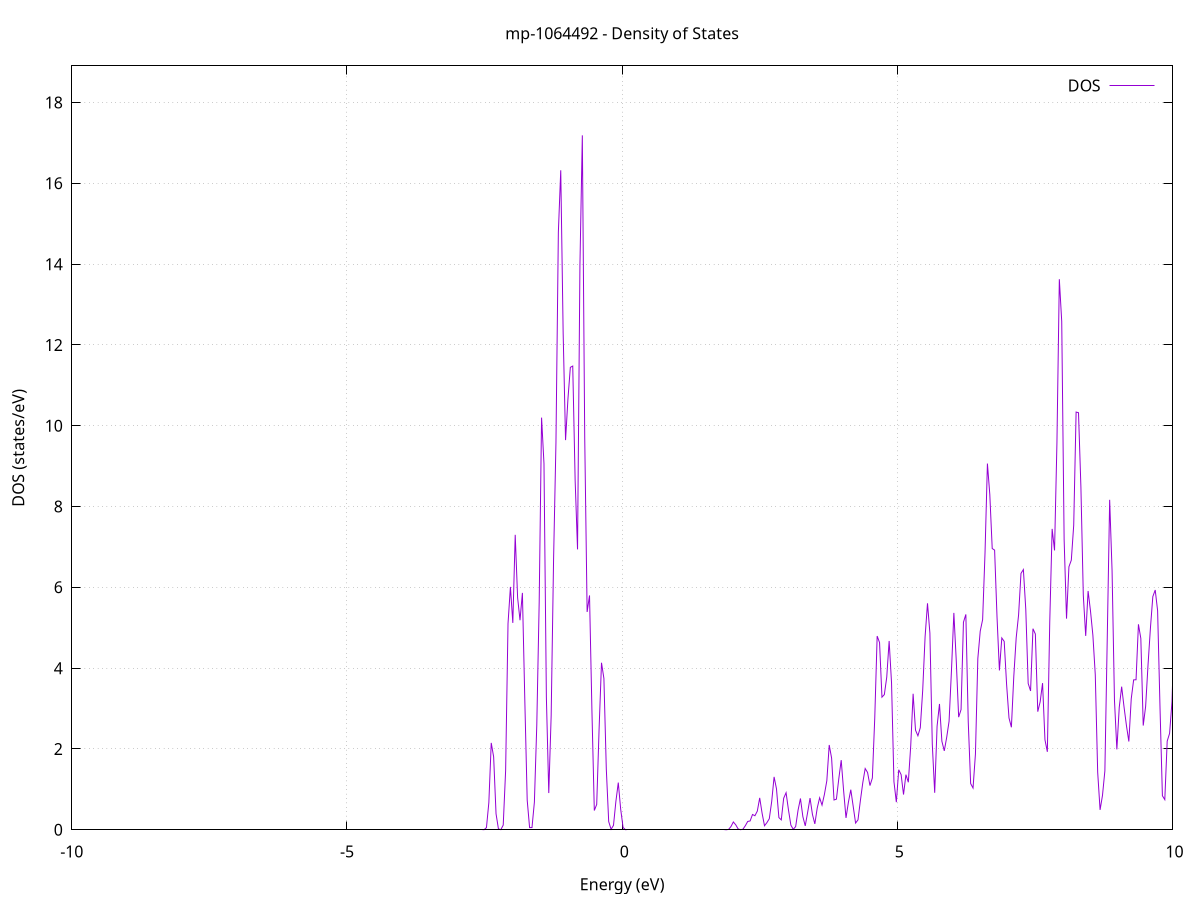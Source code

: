 set title 'mp-1064492 - Density of States'
set xlabel 'Energy (eV)'
set ylabel 'DOS (states/eV)'
set grid
set xrange [-10:10]
set yrange [0:18.907]
set xzeroaxis lt -1
set terminal png size 800,600
set output 'mp-1064492_dos_gnuplot.png'
plot '-' using 1:2 with lines title 'DOS'
-41.969100 0.000000
-41.925600 0.000000
-41.882000 0.000000
-41.838500 0.000000
-41.794900 0.000000
-41.751400 0.000000
-41.707800 0.000000
-41.664200 0.000000
-41.620700 0.000000
-41.577100 0.000000
-41.533600 0.000000
-41.490000 0.000000
-41.446500 0.000000
-41.402900 0.000000
-41.359400 0.000000
-41.315800 0.000000
-41.272300 0.000000
-41.228700 0.000000
-41.185100 0.000000
-41.141600 0.000000
-41.098000 0.000000
-41.054500 0.000000
-41.010900 0.000000
-40.967400 0.000000
-40.923800 0.000000
-40.880300 0.000000
-40.836700 0.000000
-40.793200 0.000000
-40.749600 0.000000
-40.706100 0.000000
-40.662500 0.000000
-40.618900 0.000000
-40.575400 0.000000
-40.531800 0.000000
-40.488300 0.000000
-40.444700 0.000000
-40.401200 0.000000
-40.357600 0.000000
-40.314100 0.000000
-40.270500 0.000000
-40.227000 0.000000
-40.183400 0.000000
-40.139900 0.000000
-40.096300 0.000000
-40.052700 0.000000
-40.009200 0.000000
-39.965600 0.000000
-39.922100 0.000000
-39.878500 0.000000
-39.835000 0.000000
-39.791400 0.000000
-39.747900 0.000000
-39.704300 0.000000
-39.660800 0.000000
-39.617200 0.000000
-39.573700 0.000000
-39.530100 0.000000
-39.486500 0.000000
-39.443000 0.000000
-39.399400 0.000000
-39.355900 0.000000
-39.312300 0.000000
-39.268800 0.000000
-39.225200 0.000000
-39.181700 0.000000
-39.138100 0.000000
-39.094600 0.000000
-39.051000 0.000000
-39.007400 0.000000
-38.963900 0.000000
-38.920300 0.000000
-38.876800 0.000000
-38.833200 0.000000
-38.789700 0.000000
-38.746100 0.000000
-38.702600 0.000000
-38.659000 0.000000
-38.615500 0.000000
-38.571900 0.000000
-38.528400 0.000000
-38.484800 0.000000
-38.441200 0.000000
-38.397700 0.000000
-38.354100 0.000000
-38.310600 0.000000
-38.267000 0.000000
-38.223500 0.000000
-38.179900 0.000000
-38.136400 0.000400
-38.092800 0.028600
-38.049300 0.612700
-38.005700 4.486600
-37.962200 15.982600
-37.918600 32.586700
-37.875000 28.706700
-37.831500 8.622700
-37.787900 0.792300
-37.744400 0.020700
-37.700800 0.000100
-37.657300 0.000000
-37.613700 0.000000
-37.570200 0.000000
-37.526600 0.000000
-37.483100 0.000000
-37.439500 0.000000
-37.396000 0.000000
-37.352400 0.000000
-37.308800 0.000000
-37.265300 0.000000
-37.221700 0.000000
-37.178200 0.000000
-37.134600 0.000000
-37.091100 0.000000
-37.047500 0.000000
-37.004000 0.000000
-36.960400 0.000000
-36.916900 0.000000
-36.873300 0.000000
-36.829700 0.000000
-36.786200 0.000000
-36.742600 0.000000
-36.699100 0.000000
-36.655500 0.000000
-36.612000 0.000000
-36.568400 0.000000
-36.524900 0.000000
-36.481300 0.000000
-36.437800 0.000000
-36.394200 0.000000
-36.350700 0.000000
-36.307100 0.000000
-36.263500 0.000000
-36.220000 0.000000
-36.176400 0.000000
-36.132900 0.000000
-36.089300 0.000000
-36.045800 0.000000
-36.002200 0.000000
-35.958700 0.000000
-35.915100 0.000000
-35.871600 0.000000
-35.828000 0.000000
-35.784500 0.000000
-35.740900 0.000000
-35.697300 0.000000
-35.653800 0.000000
-35.610200 0.000000
-35.566700 0.000000
-35.523100 0.000000
-35.479600 0.000000
-35.436000 0.000000
-35.392500 0.000000
-35.348900 0.000000
-35.305400 0.000000
-35.261800 0.000000
-35.218200 0.000000
-35.174700 0.000000
-35.131100 0.000000
-35.087600 0.000000
-35.044000 0.000000
-35.000500 0.000000
-34.956900 0.000000
-34.913400 0.000000
-34.869800 0.000000
-34.826300 0.000000
-34.782700 0.000000
-34.739200 0.000000
-34.695600 0.000000
-34.652000 0.000000
-34.608500 0.000000
-34.564900 0.000000
-34.521400 0.000000
-34.477800 0.000000
-34.434300 0.000000
-34.390700 0.000000
-34.347200 0.000000
-34.303600 0.000000
-34.260100 0.000000
-34.216500 0.000000
-34.173000 0.000000
-34.129400 0.000000
-34.085800 0.000000
-34.042300 0.000000
-33.998700 0.000000
-33.955200 0.000000
-33.911600 0.000000
-33.868100 0.000000
-33.824500 0.000000
-33.781000 0.000000
-33.737400 0.000000
-33.693900 0.000000
-33.650300 0.000000
-33.606800 0.000000
-33.563200 0.000000
-33.519600 0.000000
-33.476100 0.000000
-33.432500 0.000000
-33.389000 0.000000
-33.345400 0.000000
-33.301900 0.000000
-33.258300 0.000000
-33.214800 0.000000
-33.171200 0.000000
-33.127700 0.000000
-33.084100 0.000000
-33.040500 0.000000
-32.997000 0.000000
-32.953400 0.000000
-32.909900 0.000000
-32.866300 0.000000
-32.822800 0.000000
-32.779200 0.000000
-32.735700 0.000000
-32.692100 0.000000
-32.648600 0.000000
-32.605000 0.000000
-32.561500 0.000000
-32.517900 0.000000
-32.474300 0.000000
-32.430800 0.000000
-32.387200 0.000000
-32.343700 0.000000
-32.300100 0.000000
-32.256600 0.000000
-32.213000 0.000000
-32.169500 0.000000
-32.125900 0.000000
-32.082400 0.000000
-32.038800 0.000000
-31.995300 0.000000
-31.951700 0.000000
-31.908100 0.000000
-31.864600 0.000000
-31.821000 0.000000
-31.777500 0.000000
-31.733900 0.000000
-31.690400 0.000000
-31.646800 0.000000
-31.603300 0.000000
-31.559700 0.000000
-31.516200 0.000000
-31.472600 0.000000
-31.429100 0.000000
-31.385500 0.000000
-31.341900 0.000000
-31.298400 0.000000
-31.254800 0.000000
-31.211300 0.000000
-31.167700 0.000000
-31.124200 0.000000
-31.080600 0.000000
-31.037100 0.000000
-30.993500 0.000000
-30.950000 0.000000
-30.906400 0.000000
-30.862800 0.000000
-30.819300 0.000000
-30.775700 0.000000
-30.732200 0.000000
-30.688600 0.000000
-30.645100 0.000000
-30.601500 0.000000
-30.558000 0.000000
-30.514400 0.000000
-30.470900 0.000000
-30.427300 0.000000
-30.383800 0.000000
-30.340200 0.000000
-30.296600 0.000000
-30.253100 0.000000
-30.209500 0.000000
-30.166000 0.000000
-30.122400 0.000000
-30.078900 0.000000
-30.035300 0.000000
-29.991800 0.000000
-29.948200 0.000000
-29.904700 0.000000
-29.861100 0.000000
-29.817600 0.000000
-29.774000 0.000000
-29.730400 0.000000
-29.686900 0.000000
-29.643300 0.000000
-29.599800 0.000000
-29.556200 0.000000
-29.512700 0.000000
-29.469100 0.000000
-29.425600 0.000000
-29.382000 0.000000
-29.338500 0.000000
-29.294900 0.000000
-29.251400 0.000000
-29.207800 0.000000
-29.164200 0.000000
-29.120700 0.000000
-29.077100 0.000000
-29.033600 0.000000
-28.990000 0.000000
-28.946500 0.000000
-28.902900 0.000000
-28.859400 0.000000
-28.815800 0.000000
-28.772300 0.000000
-28.728700 0.000000
-28.685100 0.000000
-28.641600 0.000000
-28.598000 0.000000
-28.554500 0.000000
-28.510900 0.000000
-28.467400 0.000000
-28.423800 0.000000
-28.380300 0.000000
-28.336700 0.000000
-28.293200 0.000000
-28.249600 0.000000
-28.206100 0.000000
-28.162500 0.000000
-28.118900 0.000000
-28.075400 0.000000
-28.031800 0.000000
-27.988300 0.000000
-27.944700 0.000000
-27.901200 0.000000
-27.857600 0.000000
-27.814100 0.000000
-27.770500 0.000000
-27.727000 0.000000
-27.683400 0.000000
-27.639900 0.000000
-27.596300 0.000000
-27.552700 0.000000
-27.509200 0.000000
-27.465600 0.000000
-27.422100 0.000000
-27.378500 0.000000
-27.335000 0.000000
-27.291400 0.000000
-27.247900 0.000000
-27.204300 0.000000
-27.160800 0.000000
-27.117200 0.000000
-27.073700 0.000000
-27.030100 0.000000
-26.986500 0.000000
-26.943000 0.000000
-26.899400 0.000000
-26.855900 0.000000
-26.812300 0.000000
-26.768800 0.000000
-26.725200 0.000000
-26.681700 0.000000
-26.638100 0.000000
-26.594600 0.000000
-26.551000 0.000000
-26.507400 0.000000
-26.463900 0.000000
-26.420300 0.000000
-26.376800 0.000000
-26.333200 0.000000
-26.289700 0.000000
-26.246100 0.000000
-26.202600 0.000000
-26.159000 0.000000
-26.115500 0.000000
-26.071900 0.000000
-26.028400 0.000000
-25.984800 0.000000
-25.941200 0.000000
-25.897700 0.000000
-25.854100 0.000000
-25.810600 0.000000
-25.767000 0.000000
-25.723500 0.000000
-25.679900 0.000000
-25.636400 0.000000
-25.592800 0.000000
-25.549300 0.000000
-25.505700 0.000000
-25.462200 0.000000
-25.418600 0.000000
-25.375000 0.000000
-25.331500 0.000000
-25.287900 0.000000
-25.244400 0.000000
-25.200800 0.000000
-25.157300 0.000000
-25.113700 0.000000
-25.070200 0.000000
-25.026600 0.000000
-24.983100 0.000000
-24.939500 0.000000
-24.896000 0.000000
-24.852400 0.000000
-24.808800 0.000000
-24.765300 0.000000
-24.721700 0.000000
-24.678200 0.000000
-24.634600 0.000000
-24.591100 0.000000
-24.547500 0.000000
-24.504000 0.000000
-24.460400 0.000000
-24.416900 0.000000
-24.373300 0.000000
-24.329700 0.000000
-24.286200 0.000000
-24.242600 0.000000
-24.199100 0.000000
-24.155500 0.000000
-24.112000 0.000000
-24.068400 0.000000
-24.024900 0.000000
-23.981300 0.000000
-23.937800 0.000000
-23.894200 0.000000
-23.850700 0.000000
-23.807100 0.000000
-23.763500 0.000000
-23.720000 0.000000
-23.676400 0.000000
-23.632900 0.000000
-23.589300 0.000000
-23.545800 0.000000
-23.502200 0.000000
-23.458700 0.000000
-23.415100 0.000000
-23.371600 0.000000
-23.328000 0.000000
-23.284500 0.000000
-23.240900 0.000000
-23.197300 0.000000
-23.153800 0.000000
-23.110200 0.000000
-23.066700 0.000000
-23.023100 0.000000
-22.979600 0.000000
-22.936000 0.000000
-22.892500 0.000000
-22.848900 0.000000
-22.805400 0.000000
-22.761800 0.000000
-22.718300 0.000000
-22.674700 0.000000
-22.631100 0.000000
-22.587600 0.000000
-22.544000 0.000000
-22.500500 0.000000
-22.456900 0.000000
-22.413400 0.000000
-22.369800 0.000000
-22.326300 0.000000
-22.282700 0.000000
-22.239200 0.000000
-22.195600 0.000000
-22.152000 0.000000
-22.108500 0.000000
-22.064900 0.000000
-22.021400 0.000000
-21.977800 0.000000
-21.934300 0.000000
-21.890700 0.000000
-21.847200 0.000000
-21.803600 0.000000
-21.760100 0.000000
-21.716500 0.000000
-21.673000 0.000000
-21.629400 0.000000
-21.585800 0.000000
-21.542300 0.000000
-21.498700 0.000000
-21.455200 0.000000
-21.411600 0.000000
-21.368100 0.000000
-21.324500 0.000000
-21.281000 0.000000
-21.237400 0.000000
-21.193900 0.000000
-21.150300 0.000000
-21.106800 0.000000
-21.063200 0.000000
-21.019600 0.000000
-20.976100 0.000000
-20.932500 0.000000
-20.889000 0.000000
-20.845400 0.000000
-20.801900 0.000000
-20.758300 0.000000
-20.714800 0.000000
-20.671200 0.000000
-20.627700 0.000000
-20.584100 0.000000
-20.540600 0.000000
-20.497000 0.000000
-20.453400 0.000000
-20.409900 0.000000
-20.366300 0.000000
-20.322800 0.000000
-20.279200 0.000000
-20.235700 0.000000
-20.192100 0.000000
-20.148600 0.000000
-20.105000 0.000000
-20.061500 0.000000
-20.017900 0.000000
-19.974300 0.000000
-19.930800 0.000000
-19.887200 0.003900
-19.843700 0.130500
-19.800100 1.094100
-19.756600 2.491600
-19.713000 3.111700
-19.669500 6.706600
-19.625900 9.615700
-19.582400 9.817900
-19.538800 10.384900
-19.495300 12.901500
-19.451700 10.629300
-19.408100 6.325100
-19.364600 4.239300
-19.321000 4.989700
-19.277500 5.748300
-19.233900 5.001600
-19.190400 6.464000
-19.146800 13.470900
-19.103300 23.619000
-19.059700 26.000300
-19.016200 23.161500
-18.972600 18.526400
-18.929100 17.897300
-18.885500 19.159200
-18.841900 14.156800
-18.798400 10.478600
-18.754800 7.345200
-18.711300 1.907700
-18.667700 0.138900
-18.624200 0.002600
-18.580600 0.000000
-18.537100 0.000000
-18.493500 0.000000
-18.450000 0.000000
-18.406400 0.000000
-18.362800 0.000000
-18.319300 0.000000
-18.275700 0.000000
-18.232200 0.000000
-18.188600 0.000000
-18.145100 0.000000
-18.101500 0.000000
-18.058000 0.000000
-18.014400 0.000000
-17.970900 0.000000
-17.927300 0.000000
-17.883800 0.000000
-17.840200 0.000000
-17.796600 0.000000
-17.753100 0.000000
-17.709500 0.000000
-17.666000 0.000000
-17.622400 0.000000
-17.578900 0.000000
-17.535300 0.000000
-17.491800 0.000000
-17.448200 0.000000
-17.404700 0.000000
-17.361100 0.000000
-17.317600 0.000000
-17.274000 0.000000
-17.230400 0.000000
-17.186900 0.000000
-17.143300 0.000000
-17.099800 0.000000
-17.056200 0.000000
-17.012700 0.000000
-16.969100 0.000000
-16.925600 0.000000
-16.882000 0.000000
-16.838500 0.000000
-16.794900 0.000000
-16.751400 0.000000
-16.707800 0.000000
-16.664200 0.000000
-16.620700 0.000000
-16.577100 0.000000
-16.533600 0.000000
-16.490000 0.000000
-16.446500 0.000000
-16.402900 0.000000
-16.359400 0.000000
-16.315800 0.000000
-16.272300 0.000000
-16.228700 0.000000
-16.185100 0.000000
-16.141600 0.000000
-16.098000 0.000000
-16.054500 0.000000
-16.010900 0.000000
-15.967400 0.000000
-15.923800 0.000000
-15.880300 0.000000
-15.836700 0.000000
-15.793200 0.000000
-15.749600 0.000000
-15.706100 0.000000
-15.662500 0.000000
-15.618900 0.000000
-15.575400 0.000000
-15.531800 0.000000
-15.488300 0.002800
-15.444700 0.065100
-15.401200 0.380300
-15.357600 0.587800
-15.314100 0.395600
-15.270500 0.698400
-15.227000 1.287400
-15.183400 1.774900
-15.139900 2.490900
-15.096300 2.837500
-15.052700 4.968800
-15.009200 8.738600
-14.965600 7.843900
-14.922100 7.513000
-14.878500 5.105200
-14.835000 1.577600
-14.791400 3.320200
-14.747900 8.347000
-14.704300 10.010400
-14.660800 10.015800
-14.617200 6.949700
-14.573700 1.739300
-14.530100 0.581700
-14.486500 1.923400
-14.443000 2.063500
-14.399400 0.579300
-14.355900 0.041300
-14.312300 0.000700
-14.268800 0.000000
-14.225200 0.000000
-14.181700 0.000000
-14.138100 0.000000
-14.094600 0.000000
-14.051000 0.000000
-14.007400 0.000000
-13.963900 0.000000
-13.920300 0.000000
-13.876800 0.000000
-13.833200 0.000000
-13.789700 0.000000
-13.746100 0.000000
-13.702600 0.000000
-13.659000 0.000000
-13.615500 0.000000
-13.571900 0.000000
-13.528400 0.000000
-13.484800 0.000000
-13.441200 0.000000
-13.397700 0.000000
-13.354100 0.000000
-13.310600 0.000000
-13.267000 0.000000
-13.223500 0.000000
-13.179900 0.000000
-13.136400 0.000000
-13.092800 0.000000
-13.049300 0.000000
-13.005700 0.000000
-12.962200 0.000000
-12.918600 0.000000
-12.875000 0.000000
-12.831500 0.000000
-12.787900 0.000000
-12.744400 0.000000
-12.700800 0.000000
-12.657300 0.000000
-12.613700 0.000000
-12.570200 0.000000
-12.526600 0.000000
-12.483100 0.000000
-12.439500 0.000000
-12.396000 0.000000
-12.352400 0.000000
-12.308800 0.000000
-12.265300 0.000000
-12.221700 0.000000
-12.178200 0.000000
-12.134600 0.000000
-12.091100 0.000000
-12.047500 0.000000
-12.004000 0.000000
-11.960400 0.000000
-11.916900 0.000000
-11.873300 0.000000
-11.829700 0.000000
-11.786200 0.000000
-11.742600 0.000000
-11.699100 0.000000
-11.655500 0.000000
-11.612000 0.000000
-11.568400 0.000000
-11.524900 0.000000
-11.481300 0.000000
-11.437800 0.000000
-11.394200 0.000000
-11.350700 0.000000
-11.307100 0.000000
-11.263500 0.000000
-11.220000 0.000000
-11.176400 0.000000
-11.132900 0.000000
-11.089300 0.000000
-11.045800 0.000000
-11.002200 0.000000
-10.958700 0.000000
-10.915100 0.000000
-10.871600 0.000000
-10.828000 0.000000
-10.784500 0.000000
-10.740900 0.000000
-10.697300 0.000000
-10.653800 0.000000
-10.610200 0.000000
-10.566700 0.000000
-10.523100 0.000000
-10.479600 0.000000
-10.436000 0.000000
-10.392500 0.000000
-10.348900 0.000000
-10.305400 0.000000
-10.261800 0.000000
-10.218300 0.000000
-10.174700 0.000000
-10.131100 0.000000
-10.087600 0.000000
-10.044000 0.000000
-10.000500 0.000000
-9.956900 0.000000
-9.913400 0.000000
-9.869800 0.000000
-9.826300 0.000000
-9.782700 0.000000
-9.739200 0.000000
-9.695600 0.000000
-9.652000 0.000000
-9.608500 0.000000
-9.564900 0.000000
-9.521400 0.000000
-9.477800 0.000000
-9.434300 0.000000
-9.390700 0.000000
-9.347200 0.000000
-9.303600 0.000000
-9.260100 0.000000
-9.216500 0.000000
-9.173000 0.000000
-9.129400 0.000000
-9.085800 0.000000
-9.042300 0.000000
-8.998700 0.000000
-8.955200 0.000000
-8.911600 0.000000
-8.868100 0.000000
-8.824500 0.000000
-8.781000 0.000000
-8.737400 0.000000
-8.693900 0.000000
-8.650300 0.000000
-8.606800 0.000000
-8.563200 0.000000
-8.519600 0.000000
-8.476100 0.000000
-8.432500 0.000000
-8.389000 0.000000
-8.345400 0.000000
-8.301900 0.000000
-8.258300 0.000000
-8.214800 0.000000
-8.171200 0.000000
-8.127700 0.000000
-8.084100 0.000000
-8.040600 0.000000
-7.997000 0.000000
-7.953400 0.000000
-7.909900 0.000000
-7.866300 0.000000
-7.822800 0.000000
-7.779200 0.000000
-7.735700 0.000000
-7.692100 0.000000
-7.648600 0.000000
-7.605000 0.000000
-7.561500 0.000000
-7.517900 0.000000
-7.474300 0.000000
-7.430800 0.000000
-7.387200 0.000000
-7.343700 0.000000
-7.300100 0.000000
-7.256600 0.000000
-7.213000 0.000000
-7.169500 0.000000
-7.125900 0.000000
-7.082400 0.000000
-7.038800 0.000000
-6.995300 0.000000
-6.951700 0.000000
-6.908100 0.000000
-6.864600 0.000000
-6.821000 0.000000
-6.777500 0.000000
-6.733900 0.000000
-6.690400 0.000000
-6.646800 0.000000
-6.603300 0.000000
-6.559700 0.000000
-6.516200 0.000000
-6.472600 0.000000
-6.429100 0.000000
-6.385500 0.000000
-6.341900 0.000000
-6.298400 0.000000
-6.254800 0.000000
-6.211300 0.000000
-6.167700 0.000000
-6.124200 0.000000
-6.080600 0.000000
-6.037100 0.000000
-5.993500 0.000000
-5.950000 0.000000
-5.906400 0.000000
-5.862900 0.000000
-5.819300 0.000000
-5.775700 0.000000
-5.732200 0.000000
-5.688600 0.000000
-5.645100 0.000000
-5.601500 0.000000
-5.558000 0.000000
-5.514400 0.000000
-5.470900 0.000000
-5.427300 0.000000
-5.383800 0.000000
-5.340200 0.000000
-5.296600 0.000000
-5.253100 0.000000
-5.209500 0.000000
-5.166000 0.000000
-5.122400 0.000000
-5.078900 0.000000
-5.035300 0.000000
-4.991800 0.000000
-4.948200 0.000000
-4.904700 0.000000
-4.861100 0.000000
-4.817600 0.000000
-4.774000 0.000000
-4.730400 0.000000
-4.686900 0.000000
-4.643300 0.000000
-4.599800 0.000000
-4.556200 0.000000
-4.512700 0.000000
-4.469100 0.000000
-4.425600 0.000000
-4.382000 0.000000
-4.338500 0.000000
-4.294900 0.000000
-4.251400 0.000000
-4.207800 0.000000
-4.164200 0.000000
-4.120700 0.000000
-4.077100 0.000000
-4.033600 0.000000
-3.990000 0.000000
-3.946500 0.000000
-3.902900 0.000000
-3.859400 0.000000
-3.815800 0.000000
-3.772300 0.000000
-3.728700 0.000000
-3.685200 0.000000
-3.641600 0.000000
-3.598000 0.000000
-3.554500 0.000000
-3.510900 0.000000
-3.467400 0.000000
-3.423800 0.000000
-3.380300 0.000000
-3.336700 0.000000
-3.293200 0.000000
-3.249600 0.000000
-3.206100 0.000000
-3.162500 0.000000
-3.118900 0.000000
-3.075400 0.000000
-3.031800 0.000000
-2.988300 0.000000
-2.944700 0.000000
-2.901200 0.000000
-2.857600 0.000000
-2.814100 0.000000
-2.770500 0.000000
-2.727000 0.000000
-2.683400 0.000000
-2.639900 0.000000
-2.596300 0.000000
-2.552700 0.000000
-2.509200 0.001100
-2.465600 0.053900
-2.422100 0.672800
-2.378500 2.150300
-2.335000 1.805400
-2.291400 0.396400
-2.247900 0.022100
-2.204300 0.002600
-2.160800 0.116200
-2.117200 1.462700
-2.073700 5.104000
-2.030100 6.011500
-1.986500 5.120200
-1.943000 7.300000
-1.899400 5.745300
-1.855900 5.186400
-1.812300 5.862900
-1.768800 3.221400
-1.725200 0.733200
-1.681700 0.053900
-1.638100 0.054900
-1.594600 0.684100
-1.551000 2.593400
-1.507400 5.624200
-1.463900 10.200900
-1.420300 9.062300
-1.376800 3.282400
-1.333200 0.908500
-1.289700 2.824700
-1.246100 6.683000
-1.202600 9.580100
-1.159000 14.791000
-1.115500 16.322400
-1.071900 12.299100
-1.028400 9.644500
-0.984800 10.663600
-0.941200 11.446200
-0.897700 11.477200
-0.854100 8.651100
-0.810600 6.939200
-0.767000 13.963500
-0.723500 17.188400
-0.679900 9.700200
-0.636400 5.390800
-0.592800 5.800100
-0.549300 2.964800
-0.505700 0.477000
-0.462200 0.626700
-0.418600 2.506400
-0.375000 4.133900
-0.331500 3.745500
-0.287900 1.505600
-0.244400 0.202800
-0.200800 0.012200
-0.157300 0.109600
-0.113700 0.702500
-0.070200 1.167500
-0.026600 0.508800
0.016900 0.057000
0.060500 0.001600
0.104000 0.000000
0.147600 0.000000
0.191200 0.000000
0.234700 0.000000
0.278300 0.000000
0.321800 0.000000
0.365400 0.000000
0.408900 0.000000
0.452500 0.000000
0.496000 0.000000
0.539600 0.000000
0.583100 0.000000
0.626700 0.000000
0.670300 0.000000
0.713800 0.000000
0.757400 0.000000
0.800900 0.000000
0.844500 0.000000
0.888000 0.000000
0.931600 0.000000
0.975100 0.000000
1.018700 0.000000
1.062200 0.000000
1.105800 0.000000
1.149300 0.000000
1.192900 0.000000
1.236500 0.000000
1.280000 0.000000
1.323600 0.000000
1.367100 0.000000
1.410700 0.000000
1.454200 0.000000
1.497800 0.000000
1.541300 0.000000
1.584900 0.000000
1.628400 0.000000
1.672000 0.000000
1.715500 0.000000
1.759100 0.000000
1.802700 0.000000
1.846200 0.000000
1.889800 0.000200
1.933300 0.008300
1.976900 0.079100
2.020400 0.192900
2.064000 0.123300
2.107500 0.020400
2.151100 0.001300
2.194600 0.013200
2.238200 0.100600
2.281700 0.206100
2.325300 0.218200
2.368900 0.378300
2.412400 0.347400
2.456000 0.461900
2.499500 0.789200
2.543100 0.408400
2.586600 0.099800
2.630200 0.176000
2.673700 0.273300
2.717300 0.698800
2.760800 1.309000
2.804400 1.013000
2.848000 0.302200
2.891500 0.244900
2.935100 0.781200
2.978600 0.917100
3.022200 0.491400
3.065700 0.115200
3.109300 0.011600
3.152800 0.079000
3.196400 0.485200
3.239900 0.774000
3.283500 0.325900
3.327000 0.096000
3.370600 0.432100
3.414200 0.784500
3.457700 0.378900
3.501300 0.145100
3.544800 0.539100
3.588400 0.791200
3.631900 0.610400
3.675500 0.877300
3.719000 1.212800
3.762600 2.098800
3.806100 1.771600
3.849700 0.737200
3.893200 0.757900
3.936800 1.265400
3.980400 1.723500
4.023900 0.970200
4.067500 0.293600
4.111000 0.680200
4.154600 0.992600
4.198100 0.581500
4.241700 0.166200
4.285200 0.245200
4.328800 0.722000
4.372300 1.162900
4.415900 1.515900
4.459400 1.418100
4.503000 1.093700
4.546600 1.281700
4.590100 2.772900
4.633700 4.794400
4.677200 4.633400
4.720800 3.281800
4.764300 3.345800
4.807900 3.778200
4.851400 4.673000
4.895000 3.633100
4.938500 1.193200
4.982100 0.683900
5.025700 1.485100
5.069200 1.364300
5.112800 0.871600
5.156300 1.363900
5.199900 1.176400
5.243400 2.074100
5.287000 3.366000
5.330500 2.464900
5.374100 2.326300
5.417600 2.526100
5.461200 3.452400
5.504700 4.778400
5.548300 5.605300
5.591900 4.867600
5.635400 2.119000
5.679000 0.915400
5.722500 2.562800
5.766100 3.114400
5.809600 2.191800
5.853200 1.953000
5.896700 2.284300
5.940300 2.686000
5.983800 3.939300
6.027400 5.368300
6.070900 4.187000
6.114500 2.787500
6.158100 2.975200
6.201600 5.136900
6.245200 5.330500
6.288700 2.672000
6.332300 1.144100
6.375800 1.032900
6.419400 1.872100
6.462900 4.236800
6.506500 4.916200
6.550000 5.201300
6.593600 6.856600
6.637100 9.063500
6.680700 8.294200
6.724300 6.960700
6.767800 6.921900
6.811400 5.269900
6.854900 3.943100
6.898500 4.748000
6.942000 4.662000
6.985600 3.598700
7.029100 2.768200
7.072700 2.537100
7.116200 3.792400
7.159800 4.749600
7.203400 5.318500
7.246900 6.345400
7.290500 6.440600
7.334000 5.459700
7.377600 3.622000
7.421100 3.436000
7.464700 4.976800
7.508200 4.844700
7.551800 2.923200
7.595300 3.166500
7.638900 3.629700
7.682400 2.229300
7.726000 1.929500
7.769600 5.139000
7.813100 7.447500
7.856700 6.914500
7.900200 9.573400
7.943800 13.627000
7.987300 12.579600
8.030900 7.186600
8.074400 5.225800
8.118000 6.509300
8.161500 6.673800
8.205100 7.538000
8.248600 10.339100
8.292200 10.322600
8.335800 8.479900
8.379300 5.803900
8.422900 4.799100
8.466400 5.910100
8.510000 5.415800
8.553500 4.812700
8.597100 3.833200
8.640600 1.423500
8.684200 0.492400
8.727700 0.849600
8.771300 1.457300
8.814800 4.760800
8.858400 8.167000
8.902000 6.413100
8.945500 3.210000
8.989100 1.990300
9.032600 3.031800
9.076200 3.541500
9.119700 3.036600
9.163300 2.577700
9.206800 2.184800
9.250400 3.242300
9.293900 3.710400
9.337500 3.713000
9.381100 5.085500
9.424600 4.735500
9.468200 2.579800
9.511700 3.051700
9.555300 4.077300
9.598800 4.989200
9.642400 5.770800
9.685900 5.934400
9.729500 5.422400
9.773000 3.031900
9.816600 0.842000
9.860100 0.745900
9.903700 2.194300
9.947300 2.386000
9.990800 3.170500
10.034400 5.065200
10.077900 5.262800
10.121500 3.701500
10.165000 2.351600
10.208600 3.506800
10.252100 4.265500
10.295700 4.432000
10.339200 5.643900
10.382800 3.773500
10.426300 1.431900
10.469900 0.990300
10.513500 1.493500
10.557000 3.586200
10.600600 3.764900
10.644100 2.988400
10.687700 3.297300
10.731200 4.531900
10.774800 5.687700
10.818300 3.499300
10.861900 2.419700
10.905400 2.071600
10.949000 1.694900
10.992500 1.830900
11.036100 1.160300
11.079700 0.443700
11.123200 1.090400
11.166800 1.800100
11.210300 1.086100
11.253900 0.723500
11.297400 0.935000
11.341000 1.221600
11.384500 1.685900
11.428100 1.137700
11.471600 0.488100
11.515200 1.705500
11.558800 4.337700
11.602300 4.028700
11.645900 2.542500
11.689400 2.511500
11.733000 2.941200
11.776500 1.970500
11.820100 0.778400
11.863600 0.259300
11.907200 0.323900
11.950700 1.401300
11.994300 3.458200
12.037800 4.401900
12.081400 2.716900
12.125000 1.194400
12.168500 0.601900
12.212100 0.489000
12.255600 1.205900
12.299200 2.243500
12.342700 1.655300
12.386300 1.144500
12.429800 1.387800
12.473400 1.829300
12.516900 1.751600
12.560500 1.971100
12.604000 1.551100
12.647600 2.091200
12.691200 3.131000
12.734700 3.817200
12.778300 3.189600
12.821800 3.565800
12.865400 3.587600
12.908900 1.761200
12.952500 1.618600
12.996000 2.777800
13.039600 4.243200
13.083100 3.498300
13.126700 3.284600
13.170300 3.360800
13.213800 2.186700
13.257400 1.578700
13.300900 2.484600
13.344500 3.751300
13.388000 5.320200
13.431600 4.458800
13.475100 3.167400
13.518700 2.155600
13.562200 1.627800
13.605800 1.648600
13.649300 1.309000
13.692900 0.493900
13.736500 0.065700
13.780000 0.072000
13.823600 0.462100
13.867100 0.916000
13.910700 1.597400
13.954200 3.096900
13.997800 2.302400
14.041300 1.818700
14.084900 2.868400
14.128400 3.485900
14.172000 2.839100
14.215500 2.509100
14.259100 2.057700
14.302700 0.961300
14.346200 1.861900
14.389800 3.686900
14.433300 4.565600
14.476900 5.164500
14.520400 3.480400
14.564000 1.401900
14.607500 0.842400
14.651100 0.834000
14.694600 0.804300
14.738200 1.326300
14.781700 2.333300
14.825300 1.455600
14.868900 0.836800
14.912400 0.925800
14.956000 1.117500
14.999500 2.866700
15.043100 3.750300
15.086600 2.313100
15.130200 2.109700
15.173700 3.610600
15.217300 3.652600
15.260800 1.925300
15.304400 1.916800
15.348000 3.207800
15.391500 2.298100
15.435100 1.182200
15.478600 1.866600
15.522200 2.847500
15.565700 2.610500
15.609300 2.478100
15.652800 2.791800
15.696400 4.222100
15.739900 3.562800
15.783500 2.313200
15.827000 1.938300
15.870600 2.169900
15.914200 3.175200
15.957700 3.188100
16.001300 1.380800
16.044800 0.769600
16.088400 2.485400
16.131900 5.722700
16.175500 6.715900
16.219000 4.357900
16.262600 2.823200
16.306100 2.870700
16.349700 2.975800
16.393200 3.638900
16.436800 5.499300
16.480400 7.428200
16.523900 6.262300
16.567500 4.855300
16.611000 3.294600
16.654600 1.590000
16.698100 1.118200
16.741700 1.563300
16.785200 1.794400
16.828800 1.409600
16.872300 1.506700
16.915900 1.323500
16.959400 1.360100
17.003000 3.036800
17.046600 3.881300
17.090100 2.506400
17.133700 2.284300
17.177200 2.627500
17.220800 2.274400
17.264300 1.523900
17.307900 1.262900
17.351400 2.770200
17.395000 2.812000
17.438500 2.148400
17.482100 2.698600
17.525700 4.014400
17.569200 5.447900
17.612800 4.522600
17.656300 3.687600
17.699900 6.762200
17.743400 8.696500
17.787000 6.474300
17.830500 3.517500
17.874100 2.403500
17.917600 2.138100
17.961200 2.187900
18.004700 1.783800
18.048300 1.412500
18.091900 1.235500
18.135400 1.466400
18.179000 2.539100
18.222500 2.942500
18.266100 2.319700
18.309600 2.708600
18.353200 2.790900
18.396700 3.367800
18.440300 3.683100
18.483800 2.312400
18.527400 0.956900
18.570900 1.877400
18.614500 3.773500
18.658100 3.262800
18.701600 3.150300
18.745200 3.854400
18.788700 2.948100
18.832300 3.731100
18.875800 4.391400
18.919400 2.898500
18.962900 3.409100
19.006500 4.734400
19.050000 4.666300
19.093600 4.823400
19.137100 4.853200
19.180700 3.730600
19.224300 2.484300
19.267800 1.316900
19.311400 1.054900
19.354900 2.438200
19.398500 4.084800
19.442000 3.590100
19.485600 2.477100
19.529100 2.494000
19.572700 3.316200
19.616200 2.736100
19.659800 2.338000
19.703400 1.756400
19.746900 1.950200
19.790500 3.483600
19.834000 4.980100
19.877600 3.931200
19.921100 3.030500
19.964700 3.662000
20.008200 2.936600
20.051800 3.389300
20.095300 2.896900
20.138900 2.090800
20.182400 2.673700
20.226000 2.441500
20.269600 1.614600
20.313100 1.758000
20.356700 2.147600
20.400200 3.658900
20.443800 5.054500
20.487300 6.171700
20.530900 5.185500
20.574400 3.364100
20.618000 1.961800
20.661500 1.816200
20.705100 1.975500
20.748600 1.612500
20.792200 1.855000
20.835800 1.664000
20.879300 1.848200
20.922900 1.929900
20.966400 2.289900
21.010000 2.263700
21.053500 2.742800
21.097100 3.006300
21.140600 2.616900
21.184200 2.541000
21.227700 1.984200
21.271300 1.719300
21.314800 2.234100
21.358400 1.942800
21.402000 1.203900
21.445500 0.929300
21.489100 1.783600
21.532600 2.340500
21.576200 2.223900
21.619700 2.590900
21.663300 3.214900
21.706800 4.052700
21.750400 5.785100
21.793900 5.746000
21.837500 3.698400
21.881100 3.545700
21.924600 3.858300
21.968200 3.533100
22.011700 3.245500
22.055300 2.506400
22.098800 2.544600
22.142400 2.771100
22.185900 3.167900
22.229500 3.311100
22.273000 2.649700
22.316600 1.738300
22.360100 1.159000
22.403700 2.017100
22.447300 4.202900
22.490800 4.167900
22.534400 2.753600
22.577900 2.609600
22.621500 2.497500
22.665000 2.739700
22.708600 2.955300
22.752100 3.206400
22.795700 2.236200
22.839200 1.022100
22.882800 1.361700
22.926300 1.854900
22.969900 3.437500
23.013500 5.626700
23.057000 4.703500
23.100600 2.879700
23.144100 2.317200
23.187700 2.778300
23.231200 2.316800
23.274800 0.928400
23.318300 1.342000
23.361900 2.925400
23.405400 4.151300
23.449000 4.760700
23.492500 5.079800
23.536100 3.519600
23.579700 1.312400
23.623200 0.782200
23.666800 1.075800
23.710300 0.914100
23.753900 1.601000
23.797400 3.029500
23.841000 2.358700
23.884500 1.467300
23.928100 1.799700
23.971600 2.739300
24.015200 3.752300
24.058800 4.335100
24.102300 4.667300
24.145900 6.652000
24.189400 7.679300
24.233000 5.730000
24.276500 3.965700
24.320100 2.871600
24.363600 2.178100
24.407200 2.228300
24.450700 1.979800
24.494300 2.103400
24.537800 2.978700
24.581400 3.881200
24.625000 3.140900
24.668500 2.809900
24.712100 4.403400
24.755600 6.035500
24.799200 4.936800
24.842700 2.573200
24.886300 2.819000
24.929800 3.955900
24.973400 3.727300
25.016900 3.971800
25.060500 4.067000
25.104000 2.888600
25.147600 3.739100
25.191200 4.553500
25.234700 3.167200
25.278300 2.202700
25.321800 3.729000
25.365400 5.191900
25.408900 3.552900
25.452500 2.959600
25.496000 4.876600
25.539600 5.001500
25.583100 3.760800
25.626700 3.927700
25.670200 3.769400
25.713800 2.307400
25.757400 1.525800
25.800900 1.409900
25.844500 2.622500
25.888000 3.053900
25.931600 1.628400
25.975100 1.884800
26.018700 2.508300
26.062200 3.349800
26.105800 6.688800
26.149300 6.970000
26.192900 4.267500
26.236500 4.026100
26.280000 4.474500
26.323600 4.484300
26.367100 4.427800
26.410700 4.947500
26.454200 6.257400
26.497800 4.425900
26.541300 5.428800
26.584900 7.243500
26.628400 6.826600
26.672000 6.634800
26.715500 5.244600
26.759100 3.145600
26.802700 2.534900
26.846200 2.485500
26.889800 2.630300
26.933300 3.122600
26.976900 3.451700
27.020400 3.647000
27.064000 2.972500
27.107500 3.166400
27.151100 3.282000
27.194600 2.658000
27.238200 2.752200
27.281700 2.775900
27.325300 1.858700
27.368900 1.981400
27.412400 1.950100
27.456000 2.551100
27.499500 3.454200
27.543100 4.011400
27.586600 4.779900
27.630200 3.626700
27.673700 2.457200
27.717300 3.788600
27.760800 4.248900
27.804400 3.823800
27.847900 4.742900
27.891500 6.261500
27.935100 5.553600
27.978600 3.532900
28.022200 3.546400
28.065700 4.681300
28.109300 4.382000
28.152800 4.850100
28.196400 4.677600
28.239900 3.601300
28.283500 3.763700
28.327000 3.967900
28.370600 3.438600
28.414200 3.486600
28.457700 4.036900
28.501300 3.373000
28.544800 3.568500
28.588400 4.439700
28.631900 6.712100
28.675500 7.045600
28.719000 5.558000
28.762600 4.789500
28.806100 3.991600
28.849700 2.722400
28.893200 2.887200
28.936800 3.106800
28.980400 2.903600
29.023900 3.520900
29.067500 5.762000
29.111000 7.039300
29.154600 6.641000
29.198100 6.005400
29.241700 6.311500
29.285200 5.745800
29.328800 3.936600
29.372300 3.767400
29.415900 5.223400
29.459400 5.039700
29.503000 4.479200
29.546600 2.841400
29.590100 1.711700
29.633700 2.067000
29.677200 2.707100
29.720800 3.289200
29.764300 4.151200
29.807900 4.371700
29.851400 2.210500
29.895000 2.848800
29.938500 5.848300
29.982100 6.394200
30.025700 4.682700
30.069200 3.426600
30.112800 2.961700
30.156300 2.491800
30.199900 1.560000
30.243400 1.277500
30.287000 1.823500
30.330500 2.654500
30.374100 3.395300
30.417600 4.996900
30.461200 5.749300
30.504700 6.416100
30.548300 7.758200
30.591900 7.064600
30.635400 4.309100
30.679000 2.609700
30.722500 4.105900
30.766100 5.868800
30.809600 4.875900
30.853200 2.440200
30.896700 1.314100
30.940300 2.499700
30.983800 5.121300
31.027400 6.286500
31.070900 6.481200
31.114500 3.959800
31.158100 1.332100
31.201600 1.155300
31.245200 1.928300
31.288700 2.618700
31.332300 3.898400
31.375800 4.422600
31.419400 3.327800
31.462900 3.070600
31.506500 4.534000
31.550000 5.846000
31.593600 5.669600
31.637100 6.356700
31.680700 6.855200
31.724300 4.755900
31.767800 4.320700
31.811400 4.771600
31.854900 4.352200
31.898500 3.900100
31.942000 5.489600
31.985600 7.013800
32.029100 5.226600
32.072700 3.317000
32.116200 3.040700
32.159800 3.354300
32.203400 3.208200
32.246900 3.830200
32.290500 2.867700
32.334000 1.427800
32.377600 1.744000
32.421100 2.656900
32.464700 4.031300
32.508200 5.718200
32.551800 5.297000
32.595300 4.468500
32.638900 5.360200
32.682400 5.261800
32.726000 4.956700
32.769600 3.765200
32.813100 4.327400
32.856700 6.498700
32.900200 6.525200
32.943800 4.588700
32.987300 2.618800
33.030900 2.240800
33.074400 2.033800
33.118000 1.550800
33.161500 1.285800
33.205100 0.825400
33.248600 1.156600
33.292200 2.951200
33.335800 7.145700
33.379300 7.862400
33.422900 3.923300
33.466400 1.543600
33.510000 0.973300
33.553500 2.227400
33.597100 3.341400
33.640600 3.027300
33.684200 3.774200
33.727700 5.773600
33.771300 5.146500
33.814800 2.418100
33.858400 1.093100
33.902000 1.142600
33.945500 3.556800
33.989100 6.043300
34.032600 7.164600
34.076200 5.950600
34.119700 3.709000
34.163300 4.982500
34.206800 5.082900
34.250400 3.966700
34.293900 2.989700
34.337500 2.433100
34.381100 1.683600
34.424600 1.559500
34.468200 3.569600
34.511700 5.696400
34.555300 4.540300
34.598800 2.279700
34.642400 1.193700
34.685900 1.630000
34.729500 3.218600
34.773000 4.050200
34.816600 4.525800
34.860100 4.412900
34.903700 3.997800
34.947300 3.270900
34.990800 3.045100
35.034400 3.129600
35.077900 4.136800
35.121500 6.303200
35.165000 6.280400
35.208600 5.484700
35.252100 3.839600
35.295700 3.188400
35.339200 3.283400
35.382800 4.117900
35.426300 3.632800
35.469900 4.249800
35.513500 5.145400
35.557000 3.883600
35.600600 5.013600
35.644100 5.451900
35.687700 4.273100
35.731200 3.630900
35.774800 2.514800
35.818300 2.379100
35.861900 3.640800
35.905400 4.413300
35.949000 3.737000
35.992500 3.725000
36.036100 4.118100
36.079700 3.383400
36.123200 3.614600
36.166800 2.526400
36.210300 1.295900
36.253900 1.708900
36.297400 3.907200
36.341000 5.002300
36.384500 4.396400
36.428100 4.366500
36.471600 5.224900
36.515200 5.061200
36.558800 4.541500
36.602300 2.539200
36.645900 1.689300
36.689400 4.237600
36.733000 6.647500
36.776500 7.529400
36.820100 8.126100
36.863600 5.280000
36.907200 2.328800
36.950700 2.696100
36.994300 3.864000
37.037800 4.179600
37.081400 4.608700
37.125000 4.268200
37.168500 4.777700
37.212100 5.506000
37.255600 4.079600
37.299200 3.932200
37.342700 5.765800
37.386300 6.211000
37.429800 5.061000
37.473400 3.961400
37.516900 3.563000
37.560500 3.569800
37.604000 3.927600
37.647600 6.364800
37.691200 7.668100
37.734700 5.746900
37.778300 4.553600
37.821800 7.297500
37.865400 7.506600
37.908900 3.783400
37.952500 2.126400
37.996000 3.714900
38.039600 4.556400
38.083100 6.372400
38.126700 7.737600
38.170200 4.971800
38.213800 2.742700
38.257400 2.366800
38.300900 2.967400
38.344500 4.139700
38.388000 4.776000
38.431600 4.420600
38.475100 5.174400
38.518700 4.920300
38.562200 3.196400
38.605800 3.578300
38.649300 5.118300
38.692900 4.592000
38.736500 3.663900
38.780000 3.975800
38.823600 4.881300
38.867100 5.267300
38.910700 5.036700
38.954200 4.543800
38.997800 2.765600
39.041300 2.528300
39.084900 2.978900
39.128400 2.469600
39.172000 4.849200
39.215500 8.048700
39.259100 7.940800
39.302700 6.764300
39.346200 5.012300
39.389800 4.041500
39.433300 5.648200
39.476900 5.399500
39.520400 3.237800
39.564000 2.542800
39.607500 2.346900
39.651100 1.377400
39.694600 0.674900
39.738200 1.081500
39.781700 2.270400
39.825300 2.563600
39.868900 2.685300
39.912400 3.405300
39.956000 3.341500
39.999500 1.735400
40.043100 1.820400
40.086600 3.111600
40.130200 3.471000
40.173700 2.682000
40.217300 1.865900
40.260800 2.872300
40.304400 4.250400
40.347900 2.770600
40.391500 0.802400
40.435100 0.514500
40.478600 1.085200
40.522200 1.655200
40.565700 1.726400
40.609300 1.205900
40.652800 0.903900
40.696400 0.714100
40.739900 0.689200
40.783500 0.852200
40.827000 0.684700
40.870600 0.199500
40.914200 0.201000
40.957700 0.392300
41.001300 0.213700
41.044800 0.032300
41.088400 0.065700
41.131900 0.503000
41.175500 1.103200
41.219000 0.724400
41.262600 0.145000
41.306100 0.008500
41.349700 0.000100
41.393200 0.000000
41.436800 0.000000
41.480400 0.000000
41.523900 0.000000
41.567500 0.000000
41.611000 0.000000
41.654600 0.000000
41.698100 0.000000
41.741700 0.000000
41.785200 0.000000
41.828800 0.000000
41.872300 0.000000
41.915900 0.000000
41.959400 0.000000
42.003000 0.000000
42.046600 0.000000
42.090100 0.000000
42.133700 0.000000
42.177200 0.000000
42.220800 0.000000
42.264300 0.000000
42.307900 0.000000
42.351400 0.000000
42.395000 0.000000
42.438500 0.000000
42.482100 0.000000
42.525600 0.000000
42.569200 0.000000
42.612800 0.000000
42.656300 0.000000
42.699900 0.000000
42.743400 0.000000
42.787000 0.000000
42.830500 0.000000
42.874100 0.000000
42.917600 0.000000
42.961200 0.000000
43.004700 0.000000
43.048300 0.000000
43.091900 0.000000
43.135400 0.000000
43.179000 0.000000
43.222500 0.000000
43.266100 0.000000
43.309600 0.000000
43.353200 0.000000
43.396700 0.000000
43.440300 0.000000
43.483800 0.000000
43.527400 0.000000
43.570900 0.000000
43.614500 0.000000
43.658100 0.000000
43.701600 0.000000
43.745200 0.000000
43.788700 0.000000
43.832300 0.000000
43.875800 0.000000
43.919400 0.000000
43.962900 0.000000
44.006500 0.000000
44.050000 0.000000
44.093600 0.000000
44.137100 0.000000
44.180700 0.000000
44.224300 0.000000
44.267800 0.000000
44.311400 0.000000
44.354900 0.000000
44.398500 0.000000
44.442000 0.000000
44.485600 0.000000
44.529100 0.000000
44.572700 0.000000
44.616200 0.000000
44.659800 0.000000
44.703400 0.000000
44.746900 0.000000
44.790500 0.000000
44.834000 0.000000
44.877600 0.000000
44.921100 0.000000
44.964700 0.000000
45.008200 0.000000
45.051800 0.000000
45.095300 0.000000
45.138900 0.000000
e

